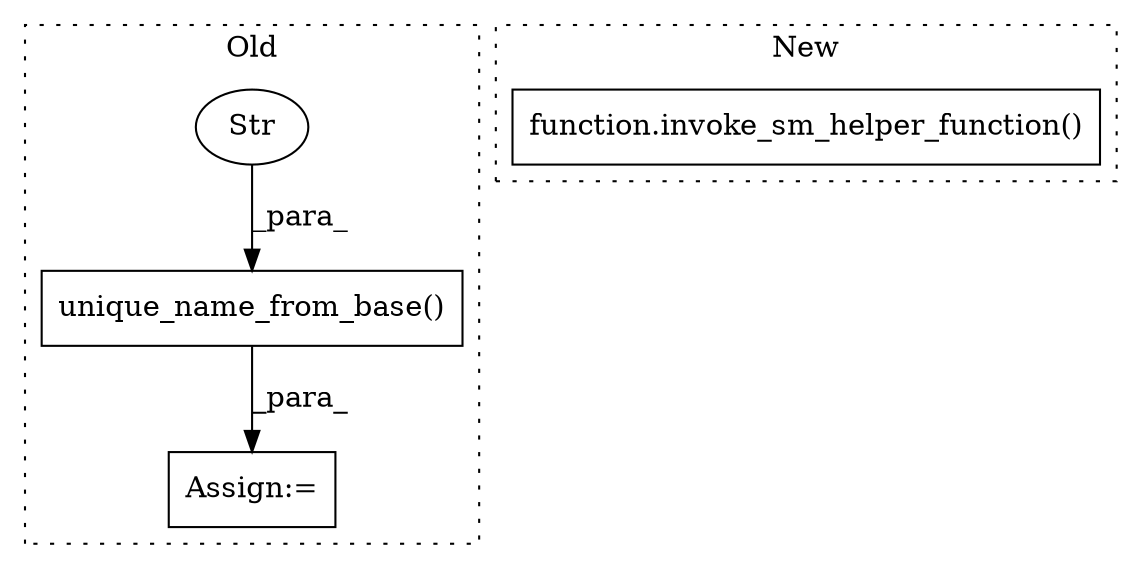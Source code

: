 digraph G {
subgraph cluster0 {
1 [label="unique_name_from_base()" a="75" s="1648,1696" l="28,1" shape="box"];
3 [label="Str" a="66" s="1676" l="20" shape="ellipse"];
4 [label="Assign:=" a="68" s="1645" l="3" shape="box"];
label = "Old";
style="dotted";
}
subgraph cluster1 {
2 [label="function.invoke_sm_helper_function()" a="75" s="1271,1416" l="26,1" shape="box"];
label = "New";
style="dotted";
}
1 -> 4 [label="_para_"];
3 -> 1 [label="_para_"];
}